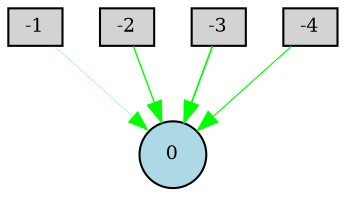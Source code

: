 digraph {
	node [fontsize=9 height=0.2 shape=circle width=0.2]
	-1 [fillcolor=lightgray shape=box style=filled]
	-2 [fillcolor=lightgray shape=box style=filled]
	-3 [fillcolor=lightgray shape=box style=filled]
	-4 [fillcolor=lightgray shape=box style=filled]
	0 [fillcolor=lightblue style=filled]
	-2 -> 0 [color=green penwidth=0.6669794902638687 style=solid]
	-1 -> 0 [color=green penwidth=0.13393496252743814 style=solid]
	-3 -> 0 [color=green penwidth=0.8236428029936635 style=solid]
	-4 -> 0 [color=green penwidth=0.5600188540420677 style=solid]
}
